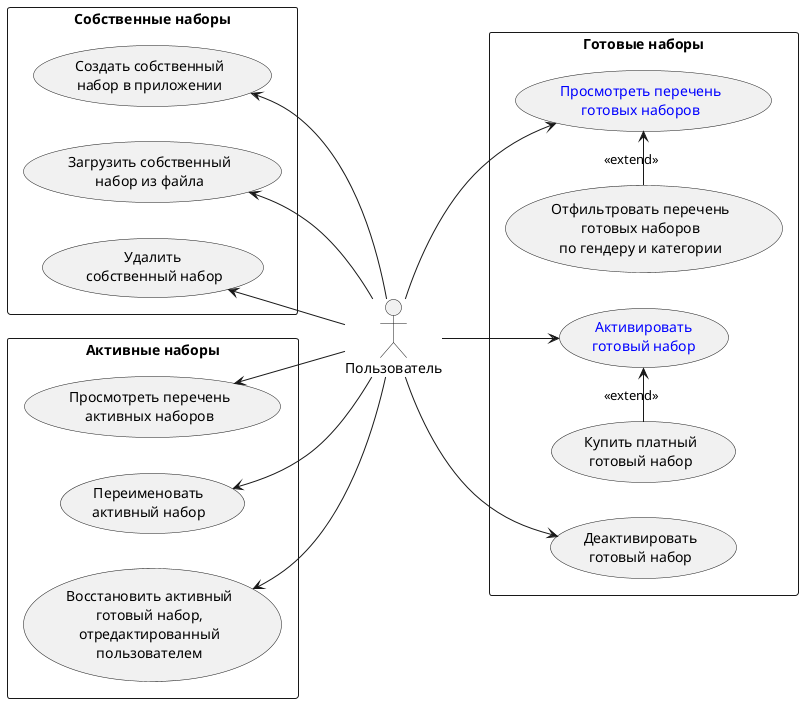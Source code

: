 @startuml UseCase диаграмма выпуска 1.0 приложения KindVibes: Настройка получения теплых слов

left to right direction

:Пользователь: as User

rectangle "Готовые наборы" {
    usecase PreparedPacksShow as "<color:blue>Просмотреть перечень</color>\n<color:blue>готовых наборов</color>"

    usecase PreparedPacksFilter as "Отфильтровать перечень\nготовых наборов\nпо гендеру и категории"

    usecase PreparedPacksActivate as "<color:blue>Активировать</color>\n<color:blue>готовый набор</color>"

    usecase PreparedPacksPay as "Купить платный\nготовый набор"

    usecase PreparedPacksDeactivate as "Деактивировать\nготовый набор"
}

rectangle "Собственные наборы" {

    usecase OwnPacksCreate as "Создать собственный\nнабор в приложении"

    usecase OwnPacksDownload as "Загрузить собственный\nнабор из файла"

    usecase OwnPacksDelete as "Удалить\n собственный набор"
}

rectangle "Активные наборы" {

    usecase ActivePacksShow as "Просмотреть перечень\nактивных наборов"

    usecase ActivePacksRename as "Переименовать\nактивный набор"

    usecase ActivePreparedPacksRestore as "Восстановить активный\nготовый набор,\nотредактированный\nпользователем"
}


User --> PreparedPacksShow
PreparedPacksShow <-left- PreparedPacksFilter : <<extend>>

User --> PreparedPacksActivate
PreparedPacksActivate <-left- PreparedPacksPay : <<extend>>

User --> PreparedPacksDeactivate

User -up-> OwnPacksDelete
User -up-> OwnPacksDownload
User -up-> OwnPacksCreate

User -up-> ActivePreparedPacksRestore
User -up-> ActivePacksRename
User -up-> ActivePacksShow

@enduml